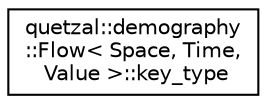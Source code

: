 digraph "Graphical Class Hierarchy"
{
 // LATEX_PDF_SIZE
  edge [fontname="Helvetica",fontsize="10",labelfontname="Helvetica",labelfontsize="10"];
  node [fontname="Helvetica",fontsize="10",shape=record];
  rankdir="LR";
  Node0 [label="quetzal::demography\l::Flow\< Space, Time,\l Value \>::key_type",height=0.2,width=0.4,color="black", fillcolor="white", style="filled",URL="$structquetzal_1_1demography_1_1_flow_1_1key__type.html",tooltip="A class representing the spatio-temporal coordinates of the flow vector (time, origin and destination..."];
}
